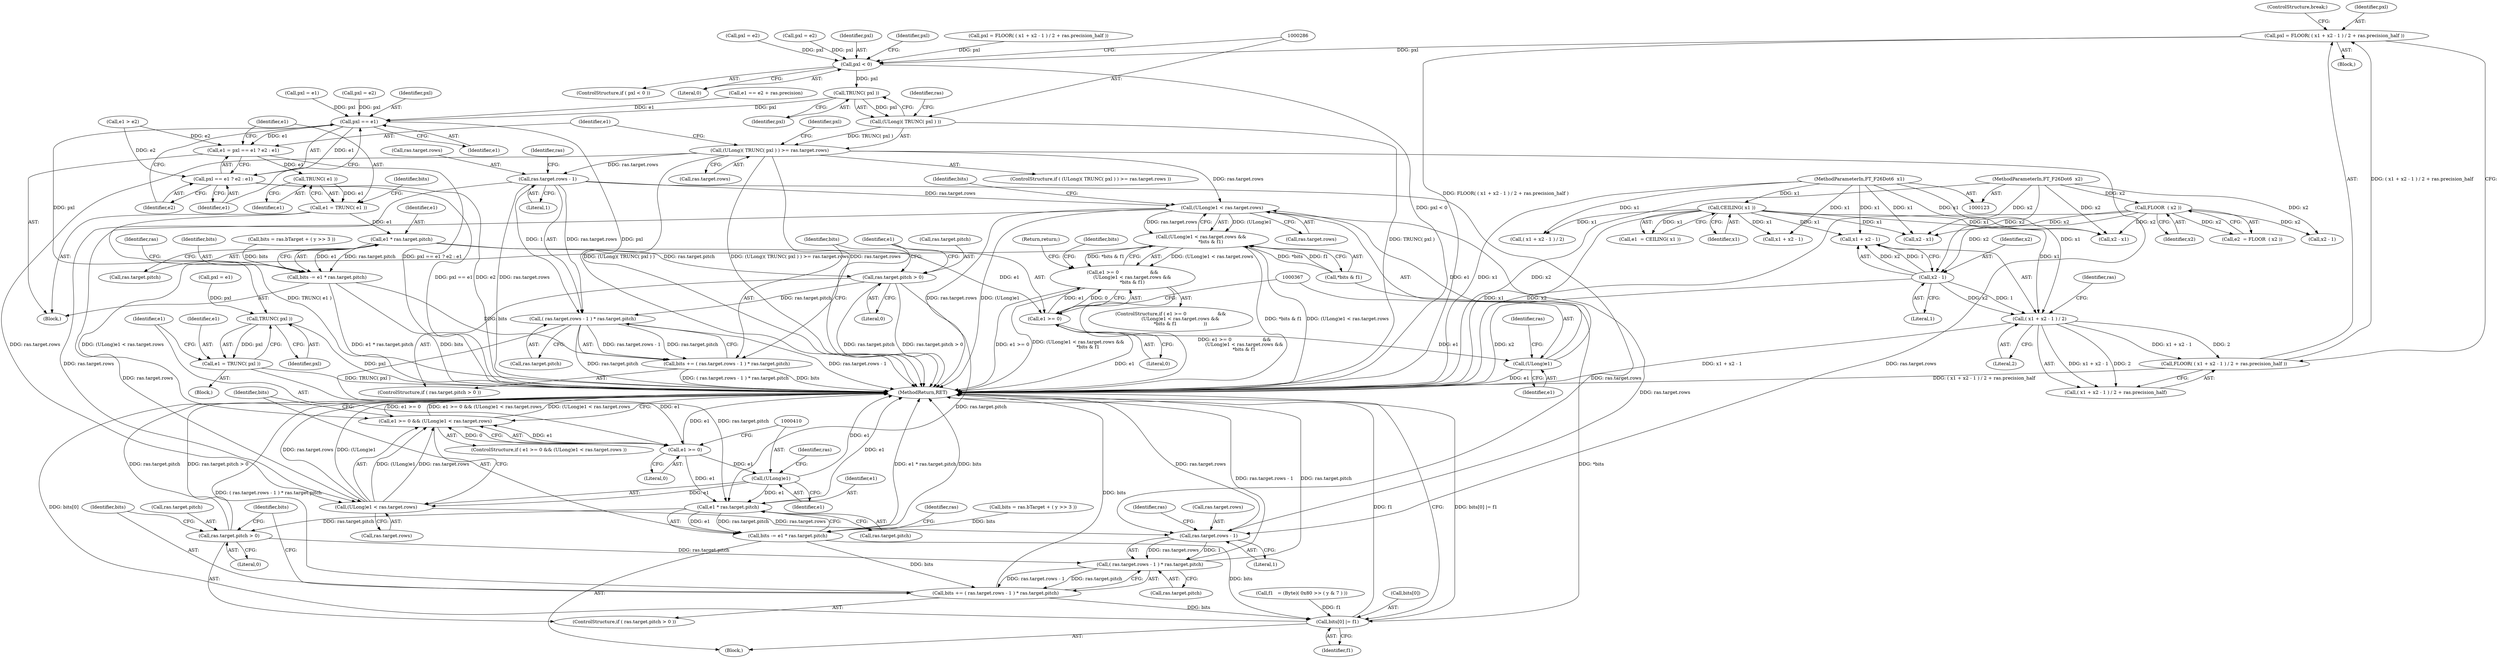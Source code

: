 digraph "0_savannah_b3500af717010137046ec4076d1e1c0641e33727_4@integer" {
"1000177" [label="(Call,pxl = FLOOR( ( x1 + x2 - 1 ) / 2 + ras.precision_half ))"];
"1000179" [label="(Call,FLOOR( ( x1 + x2 - 1 ) / 2 + ras.precision_half ))"];
"1000181" [label="(Call,( x1 + x2 - 1 ) / 2)"];
"1000137" [label="(Call,CEILING( x1 ))"];
"1000125" [label="(MethodParameterIn,FT_F26Dot6  x1)"];
"1000184" [label="(Call,x2 - 1)"];
"1000141" [label="(Call,FLOOR  ( x2 ))"];
"1000126" [label="(MethodParameterIn,FT_F26Dot6  x2)"];
"1000276" [label="(Call,pxl < 0)"];
"1000287" [label="(Call,TRUNC( pxl ))"];
"1000285" [label="(Call,(ULong)( TRUNC( pxl ) ))"];
"1000284" [label="(Call,(ULong)( TRUNC( pxl ) ) >= ras.target.rows)"];
"1000347" [label="(Call,ras.target.rows - 1)"];
"1000346" [label="(Call,( ras.target.rows - 1 ) * ras.target.pitch)"];
"1000344" [label="(Call,bits += ( ras.target.rows - 1 ) * ras.target.pitch)"];
"1000420" [label="(Call,e1 * ras.target.pitch)"];
"1000418" [label="(Call,bits -= e1 * ras.target.pitch)"];
"1000435" [label="(Call,bits += ( ras.target.rows - 1 ) * ras.target.pitch)"];
"1000450" [label="(Call,bits[0] |= f1)"];
"1000428" [label="(Call,ras.target.pitch > 0)"];
"1000437" [label="(Call,( ras.target.rows - 1 ) * ras.target.pitch)"];
"1000365" [label="(Call,(ULong)e1 < ras.target.rows)"];
"1000364" [label="(Call,(ULong)e1 < ras.target.rows &&\n             *bits & f1)"];
"1000360" [label="(Call,e1 >= 0                     &&\n             (ULong)e1 < ras.target.rows &&\n             *bits & f1)"];
"1000404" [label="(Call,e1 >= 0 && (ULong)e1 < ras.target.rows)"];
"1000408" [label="(Call,(ULong)e1 < ras.target.rows)"];
"1000438" [label="(Call,ras.target.rows - 1)"];
"1000300" [label="(Call,pxl == e1)"];
"1000297" [label="(Call,e1 = pxl == e1 ? e2 : e1)"];
"1000307" [label="(Call,TRUNC( e1 ))"];
"1000305" [label="(Call,e1 = TRUNC( e1 ))"];
"1000329" [label="(Call,e1 * ras.target.pitch)"];
"1000327" [label="(Call,bits -= e1 * ras.target.pitch)"];
"1000337" [label="(Call,ras.target.pitch > 0)"];
"1000361" [label="(Call,e1 >= 0)"];
"1000366" [label="(Call,(ULong)e1)"];
"1000299" [label="(Call,pxl == e1 ? e2 : e1)"];
"1000401" [label="(Call,TRUNC( pxl ))"];
"1000399" [label="(Call,e1 = TRUNC( pxl ))"];
"1000405" [label="(Call,e1 >= 0)"];
"1000409" [label="(Call,(ULong)e1)"];
"1000143" [label="(Call,pxl = e1)"];
"1000180" [label="(Call,( x1 + x2 - 1 ) / 2 + ras.precision_half)"];
"1000141" [label="(Call,FLOOR  ( x2 ))"];
"1000295" [label="(Identifier,pxl)"];
"1000305" [label="(Call,e1 = TRUNC( e1 ))"];
"1000454" [label="(Identifier,f1)"];
"1000407" [label="(Literal,0)"];
"1000362" [label="(Identifier,e1)"];
"1000419" [label="(Identifier,bits)"];
"1000191" [label="(ControlStructure,break;)"];
"1000177" [label="(Call,pxl = FLOOR( ( x1 + x2 - 1 ) / 2 + ras.precision_half ))"];
"1000254" [label="(Call,pxl = e2)"];
"1000276" [label="(Call,pxl < 0)"];
"1000431" [label="(Identifier,ras)"];
"1000368" [label="(Identifier,e1)"];
"1000374" [label="(Call,*bits & f1)"];
"1000427" [label="(ControlStructure,if ( ras.target.pitch > 0 ))"];
"1000308" [label="(Identifier,e1)"];
"1000382" [label="(Identifier,bits)"];
"1000414" [label="(Identifier,ras)"];
"1000347" [label="(Call,ras.target.rows - 1)"];
"1000361" [label="(Call,e1 >= 0)"];
"1000277" [label="(Identifier,pxl)"];
"1000376" [label="(Identifier,bits)"];
"1000421" [label="(Identifier,e1)"];
"1000279" [label="(Call,pxl = e1)"];
"1000403" [label="(ControlStructure,if ( e1 >= 0 && (ULong)e1 < ras.target.rows ))"];
"1000187" [label="(Literal,2)"];
"1000336" [label="(ControlStructure,if ( ras.target.pitch > 0 ))"];
"1000288" [label="(Identifier,pxl)"];
"1000294" [label="(Call,pxl = e2)"];
"1000402" [label="(Identifier,pxl)"];
"1000343" [label="(Literal,0)"];
"1000418" [label="(Call,bits -= e1 * ras.target.pitch)"];
"1000331" [label="(Call,ras.target.pitch)"];
"1000412" [label="(Call,ras.target.rows)"];
"1000444" [label="(Literal,1)"];
"1000275" [label="(ControlStructure,if ( pxl < 0 ))"];
"1000181" [label="(Call,( x1 + x2 - 1 ) / 2)"];
"1000298" [label="(Identifier,e1)"];
"1000364" [label="(Call,(ULong)e1 < ras.target.rows &&\n             *bits & f1)"];
"1000360" [label="(Call,e1 >= 0                     &&\n             (ULong)e1 < ras.target.rows &&\n             *bits & f1)"];
"1000420" [label="(Call,e1 * ras.target.pitch)"];
"1000300" [label="(Call,pxl == e1)"];
"1000345" [label="(Identifier,bits)"];
"1000309" [label="(Call,bits = ras.bTarget + ( y >> 3 ))"];
"1000280" [label="(Identifier,pxl)"];
"1000258" [label="(Call,pxl = FLOOR( ( x1 + x2 - 1 ) / 2 + ras.precision_half ))"];
"1000135" [label="(Call,e1  = CEILING( x1 ))"];
"1000390" [label="(Call,f1   = (Byte)( 0x80 >> ( y & 7 ) ))"];
"1000340" [label="(Identifier,ras)"];
"1000284" [label="(Call,(ULong)( TRUNC( pxl ) ) >= ras.target.rows)"];
"1000304" [label="(Identifier,e1)"];
"1000399" [label="(Call,e1 = TRUNC( pxl ))"];
"1000167" [label="(Block,)"];
"1000434" [label="(Literal,0)"];
"1000337" [label="(Call,ras.target.pitch > 0)"];
"1000265" [label="(Call,x2 - 1)"];
"1000126" [label="(MethodParameterIn,FT_F26Dot6  x2)"];
"1000283" [label="(ControlStructure,if ( (ULong)( TRUNC( pxl ) ) >= ras.target.rows ))"];
"1000452" [label="(Identifier,bits)"];
"1000381" [label="(Call,bits = ras.bTarget + ( y >> 3 ))"];
"1000172" [label="(Call,pxl = e2)"];
"1000186" [label="(Literal,1)"];
"1000365" [label="(Call,(ULong)e1 < ras.target.rows)"];
"1000142" [label="(Identifier,x2)"];
"1000263" [label="(Call,x1 + x2 - 1)"];
"1000406" [label="(Identifier,e1)"];
"1000404" [label="(Call,e1 >= 0 && (ULong)e1 < ras.target.rows)"];
"1000307" [label="(Call,TRUNC( e1 ))"];
"1000303" [label="(Identifier,e2)"];
"1000371" [label="(Identifier,ras)"];
"1000401" [label="(Call,TRUNC( pxl ))"];
"1000405" [label="(Call,e1 >= 0)"];
"1000285" [label="(Call,(ULong)( TRUNC( pxl ) ))"];
"1000346" [label="(Call,( ras.target.rows - 1 ) * ras.target.pitch)"];
"1000378" [label="(Return,return;)"];
"1000411" [label="(Identifier,e1)"];
"1000287" [label="(Call,TRUNC( pxl ))"];
"1000185" [label="(Identifier,x2)"];
"1000436" [label="(Identifier,bits)"];
"1000125" [label="(MethodParameterIn,FT_F26Dot6  x1)"];
"1000438" [label="(Call,ras.target.rows - 1)"];
"1000182" [label="(Call,x1 + x2 - 1)"];
"1000344" [label="(Call,bits += ( ras.target.rows - 1 ) * ras.target.pitch)"];
"1000189" [label="(Identifier,ras)"];
"1000147" [label="(Call,e1 > e2)"];
"1000328" [label="(Identifier,bits)"];
"1000301" [label="(Identifier,pxl)"];
"1000400" [label="(Identifier,e1)"];
"1000451" [label="(Call,bits[0])"];
"1000330" [label="(Identifier,e1)"];
"1000445" [label="(Call,ras.target.pitch)"];
"1000327" [label="(Call,bits -= e1 * ras.target.pitch)"];
"1000338" [label="(Call,ras.target.pitch)"];
"1000356" [label="(Identifier,ras)"];
"1000408" [label="(Call,(ULong)e1 < ras.target.rows)"];
"1000450" [label="(Call,bits[0] |= f1)"];
"1000289" [label="(Call,ras.target.rows)"];
"1000409" [label="(Call,(ULong)e1)"];
"1000184" [label="(Call,x2 - 1)"];
"1000437" [label="(Call,( ras.target.rows - 1 ) * ras.target.pitch)"];
"1000353" [label="(Literal,1)"];
"1000160" [label="(Call,e1 == e2 + ras.precision)"];
"1000139" [label="(Call,e2  = FLOOR  ( x2 ))"];
"1000278" [label="(Literal,0)"];
"1000428" [label="(Call,ras.target.pitch > 0)"];
"1000417" [label="(Block,)"];
"1000215" [label="(Call,x2 - x1)"];
"1000137" [label="(Call,CEILING( x1 ))"];
"1000243" [label="(Call,x2 - x1)"];
"1000447" [label="(Identifier,ras)"];
"1000363" [label="(Literal,0)"];
"1000369" [label="(Call,ras.target.rows)"];
"1000310" [label="(Identifier,bits)"];
"1000179" [label="(Call,FLOOR( ( x1 + x2 - 1 ) / 2 + ras.precision_half ))"];
"1000262" [label="(Call,( x1 + x2 - 1 ) / 2)"];
"1000299" [label="(Call,pxl == e1 ? e2 : e1)"];
"1000138" [label="(Identifier,x1)"];
"1000302" [label="(Identifier,e1)"];
"1000435" [label="(Call,bits += ( ras.target.rows - 1 ) * ras.target.pitch)"];
"1000455" [label="(MethodReturn,RET)"];
"1000297" [label="(Call,e1 = pxl == e1 ? e2 : e1)"];
"1000170" [label="(Block,)"];
"1000429" [label="(Call,ras.target.pitch)"];
"1000178" [label="(Identifier,pxl)"];
"1000291" [label="(Identifier,ras)"];
"1000348" [label="(Call,ras.target.rows)"];
"1000129" [label="(Block,)"];
"1000306" [label="(Identifier,e1)"];
"1000329" [label="(Call,e1 * ras.target.pitch)"];
"1000422" [label="(Call,ras.target.pitch)"];
"1000354" [label="(Call,ras.target.pitch)"];
"1000439" [label="(Call,ras.target.rows)"];
"1000359" [label="(ControlStructure,if ( e1 >= 0                     &&\n             (ULong)e1 < ras.target.rows &&\n             *bits & f1                  ))"];
"1000366" [label="(Call,(ULong)e1)"];
"1000177" -> "1000170"  [label="AST: "];
"1000177" -> "1000179"  [label="CFG: "];
"1000178" -> "1000177"  [label="AST: "];
"1000179" -> "1000177"  [label="AST: "];
"1000191" -> "1000177"  [label="CFG: "];
"1000177" -> "1000455"  [label="DDG: FLOOR( ( x1 + x2 - 1 ) / 2 + ras.precision_half )"];
"1000179" -> "1000177"  [label="DDG: ( x1 + x2 - 1 ) / 2 + ras.precision_half"];
"1000177" -> "1000276"  [label="DDG: pxl"];
"1000179" -> "1000180"  [label="CFG: "];
"1000180" -> "1000179"  [label="AST: "];
"1000179" -> "1000455"  [label="DDG: ( x1 + x2 - 1 ) / 2 + ras.precision_half"];
"1000181" -> "1000179"  [label="DDG: x1 + x2 - 1"];
"1000181" -> "1000179"  [label="DDG: 2"];
"1000181" -> "1000180"  [label="AST: "];
"1000181" -> "1000187"  [label="CFG: "];
"1000182" -> "1000181"  [label="AST: "];
"1000187" -> "1000181"  [label="AST: "];
"1000189" -> "1000181"  [label="CFG: "];
"1000181" -> "1000455"  [label="DDG: x1 + x2 - 1"];
"1000181" -> "1000180"  [label="DDG: x1 + x2 - 1"];
"1000181" -> "1000180"  [label="DDG: 2"];
"1000137" -> "1000181"  [label="DDG: x1"];
"1000125" -> "1000181"  [label="DDG: x1"];
"1000184" -> "1000181"  [label="DDG: x2"];
"1000184" -> "1000181"  [label="DDG: 1"];
"1000137" -> "1000135"  [label="AST: "];
"1000137" -> "1000138"  [label="CFG: "];
"1000138" -> "1000137"  [label="AST: "];
"1000135" -> "1000137"  [label="CFG: "];
"1000137" -> "1000455"  [label="DDG: x1"];
"1000137" -> "1000135"  [label="DDG: x1"];
"1000125" -> "1000137"  [label="DDG: x1"];
"1000137" -> "1000182"  [label="DDG: x1"];
"1000137" -> "1000215"  [label="DDG: x1"];
"1000137" -> "1000243"  [label="DDG: x1"];
"1000137" -> "1000262"  [label="DDG: x1"];
"1000137" -> "1000263"  [label="DDG: x1"];
"1000125" -> "1000123"  [label="AST: "];
"1000125" -> "1000455"  [label="DDG: x1"];
"1000125" -> "1000182"  [label="DDG: x1"];
"1000125" -> "1000215"  [label="DDG: x1"];
"1000125" -> "1000243"  [label="DDG: x1"];
"1000125" -> "1000262"  [label="DDG: x1"];
"1000125" -> "1000263"  [label="DDG: x1"];
"1000184" -> "1000182"  [label="AST: "];
"1000184" -> "1000186"  [label="CFG: "];
"1000185" -> "1000184"  [label="AST: "];
"1000186" -> "1000184"  [label="AST: "];
"1000182" -> "1000184"  [label="CFG: "];
"1000184" -> "1000455"  [label="DDG: x2"];
"1000184" -> "1000182"  [label="DDG: x2"];
"1000184" -> "1000182"  [label="DDG: 1"];
"1000141" -> "1000184"  [label="DDG: x2"];
"1000126" -> "1000184"  [label="DDG: x2"];
"1000141" -> "1000139"  [label="AST: "];
"1000141" -> "1000142"  [label="CFG: "];
"1000142" -> "1000141"  [label="AST: "];
"1000139" -> "1000141"  [label="CFG: "];
"1000141" -> "1000455"  [label="DDG: x2"];
"1000141" -> "1000139"  [label="DDG: x2"];
"1000126" -> "1000141"  [label="DDG: x2"];
"1000141" -> "1000215"  [label="DDG: x2"];
"1000141" -> "1000243"  [label="DDG: x2"];
"1000141" -> "1000265"  [label="DDG: x2"];
"1000126" -> "1000123"  [label="AST: "];
"1000126" -> "1000455"  [label="DDG: x2"];
"1000126" -> "1000215"  [label="DDG: x2"];
"1000126" -> "1000243"  [label="DDG: x2"];
"1000126" -> "1000265"  [label="DDG: x2"];
"1000276" -> "1000275"  [label="AST: "];
"1000276" -> "1000278"  [label="CFG: "];
"1000277" -> "1000276"  [label="AST: "];
"1000278" -> "1000276"  [label="AST: "];
"1000280" -> "1000276"  [label="CFG: "];
"1000286" -> "1000276"  [label="CFG: "];
"1000276" -> "1000455"  [label="DDG: pxl < 0"];
"1000254" -> "1000276"  [label="DDG: pxl"];
"1000172" -> "1000276"  [label="DDG: pxl"];
"1000258" -> "1000276"  [label="DDG: pxl"];
"1000276" -> "1000287"  [label="DDG: pxl"];
"1000287" -> "1000285"  [label="AST: "];
"1000287" -> "1000288"  [label="CFG: "];
"1000288" -> "1000287"  [label="AST: "];
"1000285" -> "1000287"  [label="CFG: "];
"1000287" -> "1000285"  [label="DDG: pxl"];
"1000287" -> "1000300"  [label="DDG: pxl"];
"1000285" -> "1000284"  [label="AST: "];
"1000286" -> "1000285"  [label="AST: "];
"1000291" -> "1000285"  [label="CFG: "];
"1000285" -> "1000455"  [label="DDG: TRUNC( pxl )"];
"1000285" -> "1000284"  [label="DDG: TRUNC( pxl )"];
"1000284" -> "1000283"  [label="AST: "];
"1000284" -> "1000289"  [label="CFG: "];
"1000289" -> "1000284"  [label="AST: "];
"1000295" -> "1000284"  [label="CFG: "];
"1000298" -> "1000284"  [label="CFG: "];
"1000284" -> "1000455"  [label="DDG: (ULong)( TRUNC( pxl ) )"];
"1000284" -> "1000455"  [label="DDG: (ULong)( TRUNC( pxl ) ) >= ras.target.rows"];
"1000284" -> "1000455"  [label="DDG: ras.target.rows"];
"1000284" -> "1000347"  [label="DDG: ras.target.rows"];
"1000284" -> "1000365"  [label="DDG: ras.target.rows"];
"1000284" -> "1000408"  [label="DDG: ras.target.rows"];
"1000284" -> "1000438"  [label="DDG: ras.target.rows"];
"1000347" -> "1000346"  [label="AST: "];
"1000347" -> "1000353"  [label="CFG: "];
"1000348" -> "1000347"  [label="AST: "];
"1000353" -> "1000347"  [label="AST: "];
"1000356" -> "1000347"  [label="CFG: "];
"1000347" -> "1000455"  [label="DDG: ras.target.rows"];
"1000347" -> "1000346"  [label="DDG: ras.target.rows"];
"1000347" -> "1000346"  [label="DDG: 1"];
"1000347" -> "1000365"  [label="DDG: ras.target.rows"];
"1000347" -> "1000408"  [label="DDG: ras.target.rows"];
"1000347" -> "1000438"  [label="DDG: ras.target.rows"];
"1000346" -> "1000344"  [label="AST: "];
"1000346" -> "1000354"  [label="CFG: "];
"1000354" -> "1000346"  [label="AST: "];
"1000344" -> "1000346"  [label="CFG: "];
"1000346" -> "1000455"  [label="DDG: ras.target.rows - 1"];
"1000346" -> "1000455"  [label="DDG: ras.target.pitch"];
"1000346" -> "1000344"  [label="DDG: ras.target.rows - 1"];
"1000346" -> "1000344"  [label="DDG: ras.target.pitch"];
"1000337" -> "1000346"  [label="DDG: ras.target.pitch"];
"1000346" -> "1000420"  [label="DDG: ras.target.pitch"];
"1000344" -> "1000336"  [label="AST: "];
"1000345" -> "1000344"  [label="AST: "];
"1000362" -> "1000344"  [label="CFG: "];
"1000344" -> "1000455"  [label="DDG: ( ras.target.rows - 1 ) * ras.target.pitch"];
"1000344" -> "1000455"  [label="DDG: bits"];
"1000327" -> "1000344"  [label="DDG: bits"];
"1000420" -> "1000418"  [label="AST: "];
"1000420" -> "1000422"  [label="CFG: "];
"1000421" -> "1000420"  [label="AST: "];
"1000422" -> "1000420"  [label="AST: "];
"1000418" -> "1000420"  [label="CFG: "];
"1000420" -> "1000455"  [label="DDG: e1"];
"1000420" -> "1000418"  [label="DDG: e1"];
"1000420" -> "1000418"  [label="DDG: ras.target.pitch"];
"1000409" -> "1000420"  [label="DDG: e1"];
"1000405" -> "1000420"  [label="DDG: e1"];
"1000337" -> "1000420"  [label="DDG: ras.target.pitch"];
"1000420" -> "1000428"  [label="DDG: ras.target.pitch"];
"1000418" -> "1000417"  [label="AST: "];
"1000419" -> "1000418"  [label="AST: "];
"1000431" -> "1000418"  [label="CFG: "];
"1000418" -> "1000455"  [label="DDG: e1 * ras.target.pitch"];
"1000418" -> "1000455"  [label="DDG: bits"];
"1000381" -> "1000418"  [label="DDG: bits"];
"1000418" -> "1000435"  [label="DDG: bits"];
"1000418" -> "1000450"  [label="DDG: bits"];
"1000435" -> "1000427"  [label="AST: "];
"1000435" -> "1000437"  [label="CFG: "];
"1000436" -> "1000435"  [label="AST: "];
"1000437" -> "1000435"  [label="AST: "];
"1000452" -> "1000435"  [label="CFG: "];
"1000435" -> "1000455"  [label="DDG: bits"];
"1000435" -> "1000455"  [label="DDG: ( ras.target.rows - 1 ) * ras.target.pitch"];
"1000437" -> "1000435"  [label="DDG: ras.target.rows - 1"];
"1000437" -> "1000435"  [label="DDG: ras.target.pitch"];
"1000435" -> "1000450"  [label="DDG: bits"];
"1000450" -> "1000417"  [label="AST: "];
"1000450" -> "1000454"  [label="CFG: "];
"1000451" -> "1000450"  [label="AST: "];
"1000454" -> "1000450"  [label="AST: "];
"1000455" -> "1000450"  [label="CFG: "];
"1000450" -> "1000455"  [label="DDG: bits[0] |= f1"];
"1000450" -> "1000455"  [label="DDG: bits[0]"];
"1000450" -> "1000455"  [label="DDG: f1"];
"1000374" -> "1000450"  [label="DDG: *bits"];
"1000390" -> "1000450"  [label="DDG: f1"];
"1000428" -> "1000427"  [label="AST: "];
"1000428" -> "1000434"  [label="CFG: "];
"1000429" -> "1000428"  [label="AST: "];
"1000434" -> "1000428"  [label="AST: "];
"1000436" -> "1000428"  [label="CFG: "];
"1000452" -> "1000428"  [label="CFG: "];
"1000428" -> "1000455"  [label="DDG: ras.target.pitch > 0"];
"1000428" -> "1000455"  [label="DDG: ras.target.pitch"];
"1000428" -> "1000437"  [label="DDG: ras.target.pitch"];
"1000437" -> "1000445"  [label="CFG: "];
"1000438" -> "1000437"  [label="AST: "];
"1000445" -> "1000437"  [label="AST: "];
"1000437" -> "1000455"  [label="DDG: ras.target.rows - 1"];
"1000437" -> "1000455"  [label="DDG: ras.target.pitch"];
"1000438" -> "1000437"  [label="DDG: ras.target.rows"];
"1000438" -> "1000437"  [label="DDG: 1"];
"1000365" -> "1000364"  [label="AST: "];
"1000365" -> "1000369"  [label="CFG: "];
"1000366" -> "1000365"  [label="AST: "];
"1000369" -> "1000365"  [label="AST: "];
"1000376" -> "1000365"  [label="CFG: "];
"1000364" -> "1000365"  [label="CFG: "];
"1000365" -> "1000455"  [label="DDG: ras.target.rows"];
"1000365" -> "1000455"  [label="DDG: (ULong)e1"];
"1000365" -> "1000364"  [label="DDG: (ULong)e1"];
"1000365" -> "1000364"  [label="DDG: ras.target.rows"];
"1000366" -> "1000365"  [label="DDG: e1"];
"1000365" -> "1000408"  [label="DDG: ras.target.rows"];
"1000365" -> "1000438"  [label="DDG: ras.target.rows"];
"1000364" -> "1000360"  [label="AST: "];
"1000364" -> "1000374"  [label="CFG: "];
"1000374" -> "1000364"  [label="AST: "];
"1000360" -> "1000364"  [label="CFG: "];
"1000364" -> "1000455"  [label="DDG: (ULong)e1 < ras.target.rows"];
"1000364" -> "1000455"  [label="DDG: *bits & f1"];
"1000364" -> "1000360"  [label="DDG: (ULong)e1 < ras.target.rows"];
"1000364" -> "1000360"  [label="DDG: *bits & f1"];
"1000374" -> "1000364"  [label="DDG: *bits"];
"1000374" -> "1000364"  [label="DDG: f1"];
"1000364" -> "1000404"  [label="DDG: (ULong)e1 < ras.target.rows"];
"1000360" -> "1000359"  [label="AST: "];
"1000360" -> "1000361"  [label="CFG: "];
"1000361" -> "1000360"  [label="AST: "];
"1000378" -> "1000360"  [label="CFG: "];
"1000382" -> "1000360"  [label="CFG: "];
"1000360" -> "1000455"  [label="DDG: e1 >= 0"];
"1000360" -> "1000455"  [label="DDG: (ULong)e1 < ras.target.rows &&\n             *bits & f1"];
"1000360" -> "1000455"  [label="DDG: e1 >= 0                     &&\n             (ULong)e1 < ras.target.rows &&\n             *bits & f1"];
"1000361" -> "1000360"  [label="DDG: e1"];
"1000361" -> "1000360"  [label="DDG: 0"];
"1000404" -> "1000403"  [label="AST: "];
"1000404" -> "1000405"  [label="CFG: "];
"1000404" -> "1000408"  [label="CFG: "];
"1000405" -> "1000404"  [label="AST: "];
"1000408" -> "1000404"  [label="AST: "];
"1000419" -> "1000404"  [label="CFG: "];
"1000455" -> "1000404"  [label="CFG: "];
"1000404" -> "1000455"  [label="DDG: e1 >= 0"];
"1000404" -> "1000455"  [label="DDG: e1 >= 0 && (ULong)e1 < ras.target.rows"];
"1000404" -> "1000455"  [label="DDG: (ULong)e1 < ras.target.rows"];
"1000405" -> "1000404"  [label="DDG: e1"];
"1000405" -> "1000404"  [label="DDG: 0"];
"1000408" -> "1000404"  [label="DDG: (ULong)e1"];
"1000408" -> "1000404"  [label="DDG: ras.target.rows"];
"1000408" -> "1000412"  [label="CFG: "];
"1000409" -> "1000408"  [label="AST: "];
"1000412" -> "1000408"  [label="AST: "];
"1000408" -> "1000455"  [label="DDG: (ULong)e1"];
"1000408" -> "1000455"  [label="DDG: ras.target.rows"];
"1000409" -> "1000408"  [label="DDG: e1"];
"1000408" -> "1000438"  [label="DDG: ras.target.rows"];
"1000438" -> "1000444"  [label="CFG: "];
"1000439" -> "1000438"  [label="AST: "];
"1000444" -> "1000438"  [label="AST: "];
"1000447" -> "1000438"  [label="CFG: "];
"1000438" -> "1000455"  [label="DDG: ras.target.rows"];
"1000300" -> "1000299"  [label="AST: "];
"1000300" -> "1000302"  [label="CFG: "];
"1000301" -> "1000300"  [label="AST: "];
"1000302" -> "1000300"  [label="AST: "];
"1000303" -> "1000300"  [label="CFG: "];
"1000304" -> "1000300"  [label="CFG: "];
"1000300" -> "1000455"  [label="DDG: pxl"];
"1000300" -> "1000297"  [label="DDG: e1"];
"1000279" -> "1000300"  [label="DDG: pxl"];
"1000294" -> "1000300"  [label="DDG: pxl"];
"1000160" -> "1000300"  [label="DDG: e1"];
"1000300" -> "1000299"  [label="DDG: e1"];
"1000300" -> "1000401"  [label="DDG: pxl"];
"1000297" -> "1000167"  [label="AST: "];
"1000297" -> "1000299"  [label="CFG: "];
"1000298" -> "1000297"  [label="AST: "];
"1000299" -> "1000297"  [label="AST: "];
"1000306" -> "1000297"  [label="CFG: "];
"1000297" -> "1000455"  [label="DDG: pxl == e1 ? e2 : e1"];
"1000147" -> "1000297"  [label="DDG: e2"];
"1000297" -> "1000307"  [label="DDG: e1"];
"1000307" -> "1000305"  [label="AST: "];
"1000307" -> "1000308"  [label="CFG: "];
"1000308" -> "1000307"  [label="AST: "];
"1000305" -> "1000307"  [label="CFG: "];
"1000307" -> "1000305"  [label="DDG: e1"];
"1000305" -> "1000167"  [label="AST: "];
"1000306" -> "1000305"  [label="AST: "];
"1000310" -> "1000305"  [label="CFG: "];
"1000305" -> "1000455"  [label="DDG: TRUNC( e1 )"];
"1000305" -> "1000329"  [label="DDG: e1"];
"1000329" -> "1000327"  [label="AST: "];
"1000329" -> "1000331"  [label="CFG: "];
"1000330" -> "1000329"  [label="AST: "];
"1000331" -> "1000329"  [label="AST: "];
"1000327" -> "1000329"  [label="CFG: "];
"1000329" -> "1000327"  [label="DDG: e1"];
"1000329" -> "1000327"  [label="DDG: ras.target.pitch"];
"1000329" -> "1000337"  [label="DDG: ras.target.pitch"];
"1000329" -> "1000361"  [label="DDG: e1"];
"1000327" -> "1000167"  [label="AST: "];
"1000328" -> "1000327"  [label="AST: "];
"1000340" -> "1000327"  [label="CFG: "];
"1000327" -> "1000455"  [label="DDG: bits"];
"1000327" -> "1000455"  [label="DDG: e1 * ras.target.pitch"];
"1000309" -> "1000327"  [label="DDG: bits"];
"1000337" -> "1000336"  [label="AST: "];
"1000337" -> "1000343"  [label="CFG: "];
"1000338" -> "1000337"  [label="AST: "];
"1000343" -> "1000337"  [label="AST: "];
"1000345" -> "1000337"  [label="CFG: "];
"1000362" -> "1000337"  [label="CFG: "];
"1000337" -> "1000455"  [label="DDG: ras.target.pitch"];
"1000337" -> "1000455"  [label="DDG: ras.target.pitch > 0"];
"1000361" -> "1000363"  [label="CFG: "];
"1000362" -> "1000361"  [label="AST: "];
"1000363" -> "1000361"  [label="AST: "];
"1000367" -> "1000361"  [label="CFG: "];
"1000361" -> "1000455"  [label="DDG: e1"];
"1000361" -> "1000366"  [label="DDG: e1"];
"1000366" -> "1000368"  [label="CFG: "];
"1000367" -> "1000366"  [label="AST: "];
"1000368" -> "1000366"  [label="AST: "];
"1000371" -> "1000366"  [label="CFG: "];
"1000366" -> "1000455"  [label="DDG: e1"];
"1000299" -> "1000303"  [label="CFG: "];
"1000299" -> "1000304"  [label="CFG: "];
"1000303" -> "1000299"  [label="AST: "];
"1000304" -> "1000299"  [label="AST: "];
"1000299" -> "1000455"  [label="DDG: e2"];
"1000299" -> "1000455"  [label="DDG: pxl == e1"];
"1000147" -> "1000299"  [label="DDG: e2"];
"1000401" -> "1000399"  [label="AST: "];
"1000401" -> "1000402"  [label="CFG: "];
"1000402" -> "1000401"  [label="AST: "];
"1000399" -> "1000401"  [label="CFG: "];
"1000401" -> "1000455"  [label="DDG: pxl"];
"1000401" -> "1000399"  [label="DDG: pxl"];
"1000143" -> "1000401"  [label="DDG: pxl"];
"1000399" -> "1000129"  [label="AST: "];
"1000400" -> "1000399"  [label="AST: "];
"1000406" -> "1000399"  [label="CFG: "];
"1000399" -> "1000455"  [label="DDG: TRUNC( pxl )"];
"1000399" -> "1000405"  [label="DDG: e1"];
"1000405" -> "1000407"  [label="CFG: "];
"1000406" -> "1000405"  [label="AST: "];
"1000407" -> "1000405"  [label="AST: "];
"1000410" -> "1000405"  [label="CFG: "];
"1000405" -> "1000455"  [label="DDG: e1"];
"1000405" -> "1000409"  [label="DDG: e1"];
"1000409" -> "1000411"  [label="CFG: "];
"1000410" -> "1000409"  [label="AST: "];
"1000411" -> "1000409"  [label="AST: "];
"1000414" -> "1000409"  [label="CFG: "];
"1000409" -> "1000455"  [label="DDG: e1"];
}
